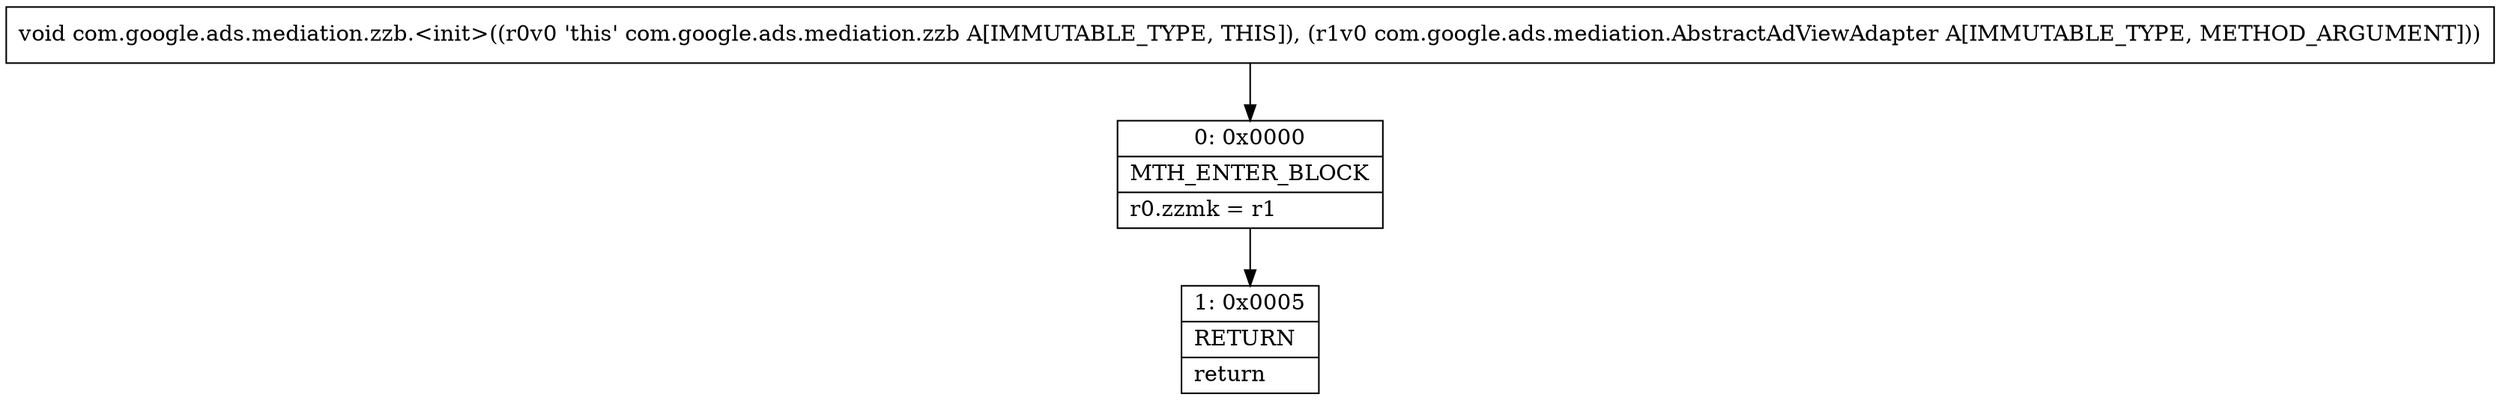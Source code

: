 digraph "CFG forcom.google.ads.mediation.zzb.\<init\>(Lcom\/google\/ads\/mediation\/AbstractAdViewAdapter;)V" {
Node_0 [shape=record,label="{0\:\ 0x0000|MTH_ENTER_BLOCK\l|r0.zzmk = r1\l}"];
Node_1 [shape=record,label="{1\:\ 0x0005|RETURN\l|return\l}"];
MethodNode[shape=record,label="{void com.google.ads.mediation.zzb.\<init\>((r0v0 'this' com.google.ads.mediation.zzb A[IMMUTABLE_TYPE, THIS]), (r1v0 com.google.ads.mediation.AbstractAdViewAdapter A[IMMUTABLE_TYPE, METHOD_ARGUMENT])) }"];
MethodNode -> Node_0;
Node_0 -> Node_1;
}

